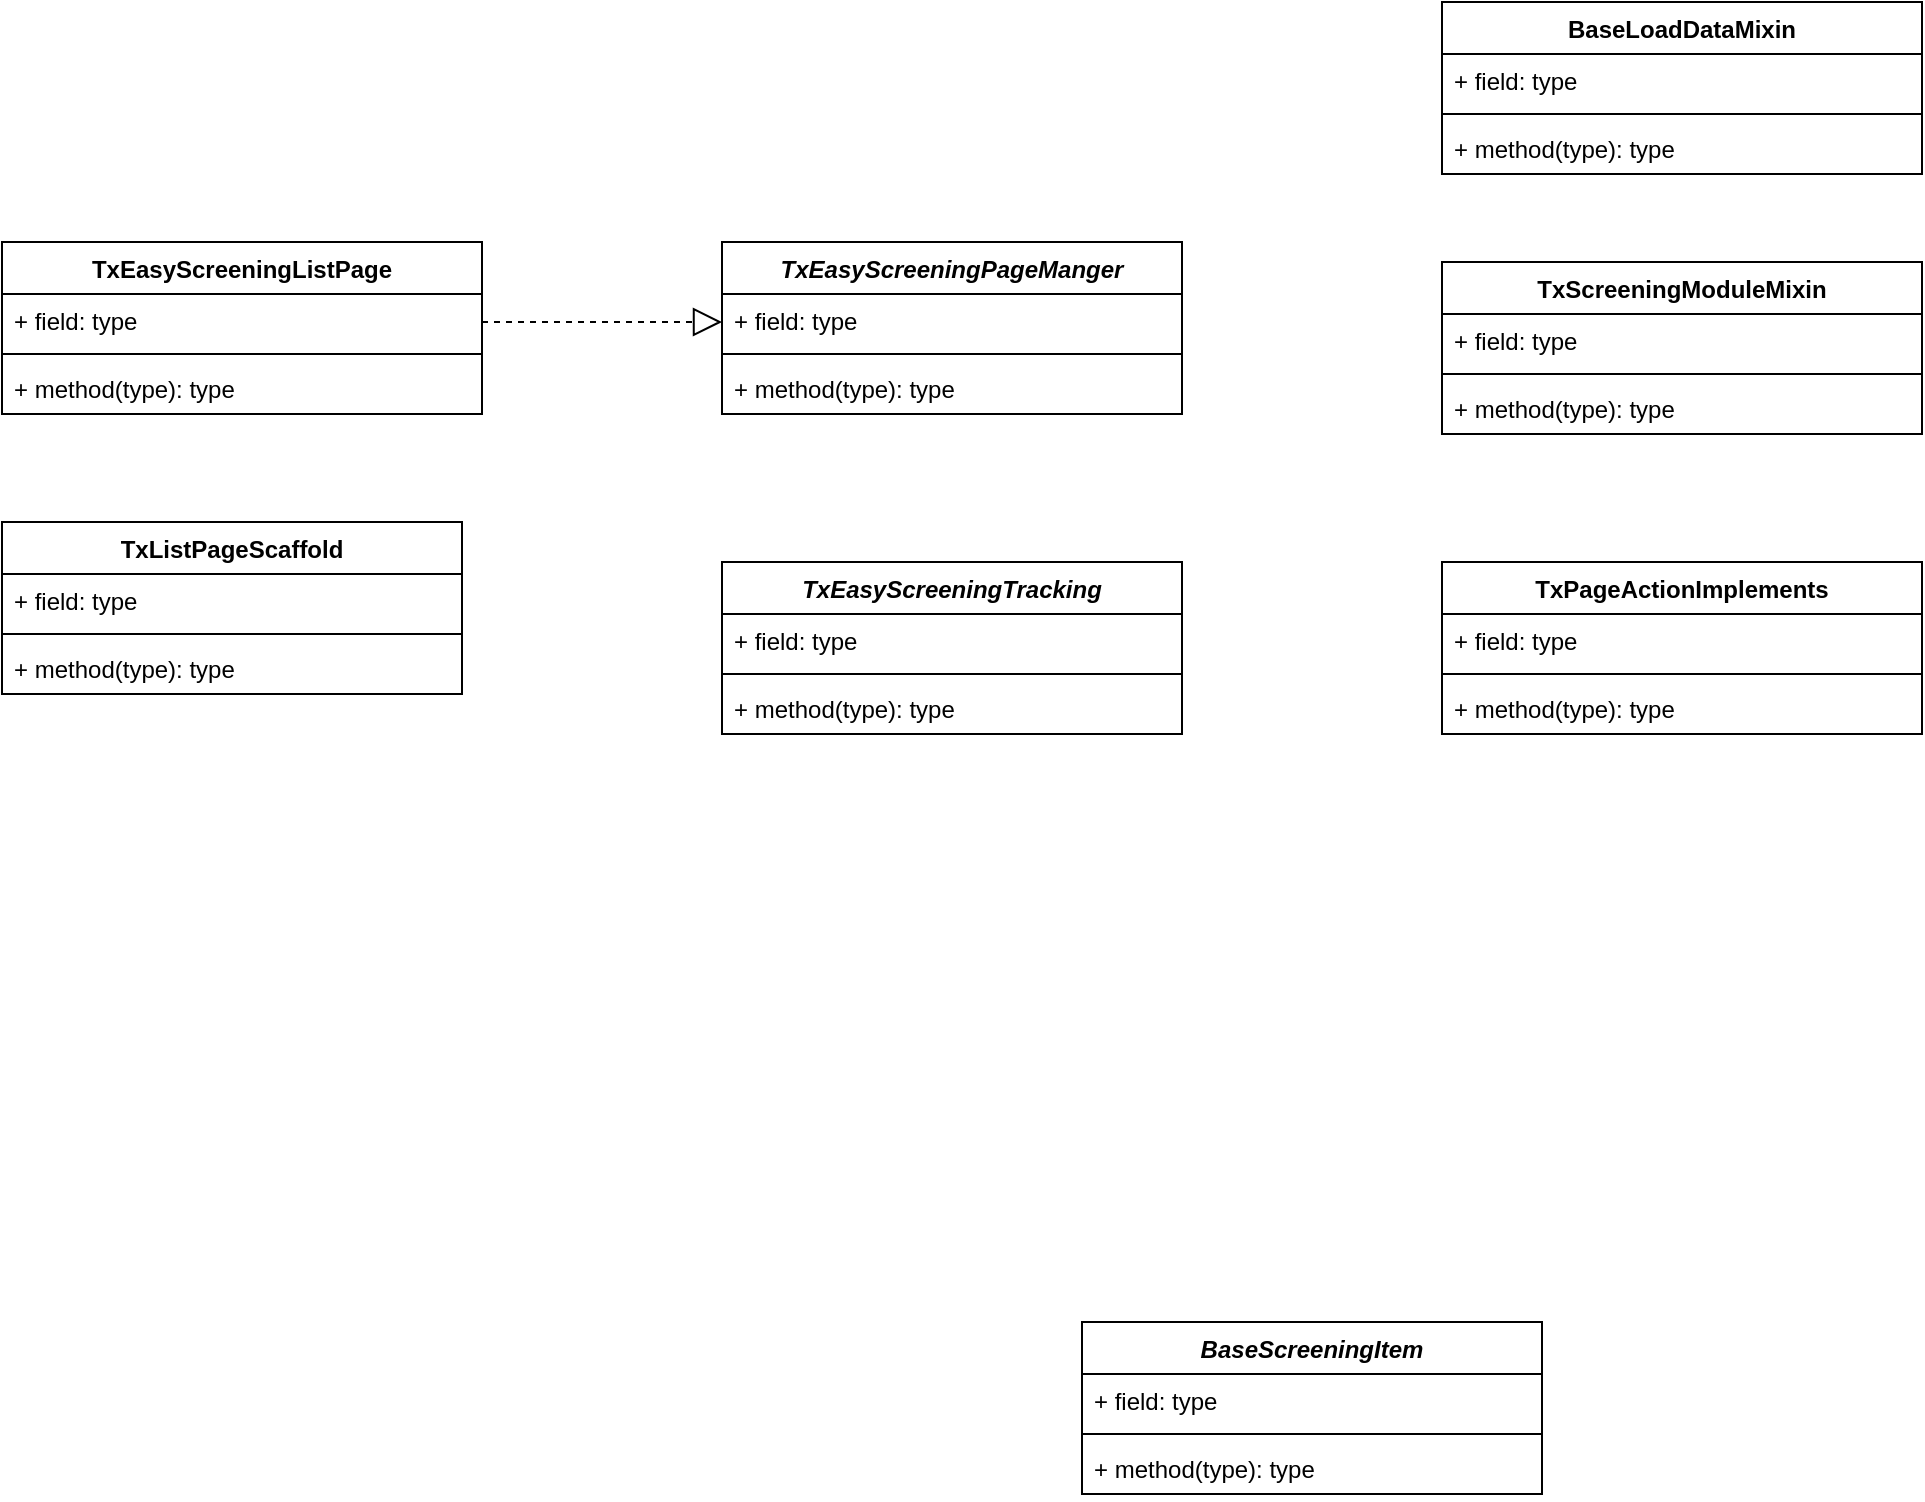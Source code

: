 <mxfile version="16.1.0" type="github">
  <diagram id="tgZUNgkG0fE2vj0XrzTg" name="第 1 页">
    <mxGraphModel dx="672" dy="792" grid="1" gridSize="10" guides="1" tooltips="1" connect="1" arrows="1" fold="1" page="1" pageScale="1" pageWidth="3300" pageHeight="4681" math="0" shadow="0">
      <root>
        <mxCell id="0" />
        <mxCell id="1" parent="0" />
        <mxCell id="r79l5NThXxZ2iHZrWcsW-2" value="BaseLoadDataMixin&#xa;" style="swimlane;fontStyle=1;align=center;verticalAlign=top;childLayout=stackLayout;horizontal=1;startSize=26;horizontalStack=0;resizeParent=1;resizeParentMax=0;resizeLast=0;collapsible=1;marginBottom=0;shadow=0;" vertex="1" parent="1">
          <mxGeometry x="730" y="70" width="240" height="86" as="geometry" />
        </mxCell>
        <mxCell id="r79l5NThXxZ2iHZrWcsW-3" value="+ field: type" style="text;strokeColor=none;fillColor=none;align=left;verticalAlign=top;spacingLeft=4;spacingRight=4;overflow=hidden;rotatable=0;points=[[0,0.5],[1,0.5]];portConstraint=eastwest;" vertex="1" parent="r79l5NThXxZ2iHZrWcsW-2">
          <mxGeometry y="26" width="240" height="26" as="geometry" />
        </mxCell>
        <mxCell id="r79l5NThXxZ2iHZrWcsW-4" value="" style="line;strokeWidth=1;fillColor=none;align=left;verticalAlign=middle;spacingTop=-1;spacingLeft=3;spacingRight=3;rotatable=0;labelPosition=right;points=[];portConstraint=eastwest;" vertex="1" parent="r79l5NThXxZ2iHZrWcsW-2">
          <mxGeometry y="52" width="240" height="8" as="geometry" />
        </mxCell>
        <mxCell id="r79l5NThXxZ2iHZrWcsW-5" value="+ method(type): type" style="text;strokeColor=none;fillColor=none;align=left;verticalAlign=top;spacingLeft=4;spacingRight=4;overflow=hidden;rotatable=0;points=[[0,0.5],[1,0.5]];portConstraint=eastwest;" vertex="1" parent="r79l5NThXxZ2iHZrWcsW-2">
          <mxGeometry y="60" width="240" height="26" as="geometry" />
        </mxCell>
        <mxCell id="r79l5NThXxZ2iHZrWcsW-6" value="BaseScreeningItem" style="swimlane;fontStyle=3;align=center;verticalAlign=top;childLayout=stackLayout;horizontal=1;startSize=26;horizontalStack=0;resizeParent=1;resizeParentMax=0;resizeLast=0;collapsible=1;marginBottom=0;shadow=0;" vertex="1" parent="1">
          <mxGeometry x="550" y="730" width="230" height="86" as="geometry" />
        </mxCell>
        <mxCell id="r79l5NThXxZ2iHZrWcsW-7" value="+ field: type" style="text;strokeColor=none;fillColor=none;align=left;verticalAlign=top;spacingLeft=4;spacingRight=4;overflow=hidden;rotatable=0;points=[[0,0.5],[1,0.5]];portConstraint=eastwest;shadow=0;" vertex="1" parent="r79l5NThXxZ2iHZrWcsW-6">
          <mxGeometry y="26" width="230" height="26" as="geometry" />
        </mxCell>
        <mxCell id="r79l5NThXxZ2iHZrWcsW-8" value="" style="line;strokeWidth=1;fillColor=none;align=left;verticalAlign=middle;spacingTop=-1;spacingLeft=3;spacingRight=3;rotatable=0;labelPosition=right;points=[];portConstraint=eastwest;shadow=0;" vertex="1" parent="r79l5NThXxZ2iHZrWcsW-6">
          <mxGeometry y="52" width="230" height="8" as="geometry" />
        </mxCell>
        <mxCell id="r79l5NThXxZ2iHZrWcsW-9" value="+ method(type): type" style="text;strokeColor=none;fillColor=none;align=left;verticalAlign=top;spacingLeft=4;spacingRight=4;overflow=hidden;rotatable=0;points=[[0,0.5],[1,0.5]];portConstraint=eastwest;shadow=0;" vertex="1" parent="r79l5NThXxZ2iHZrWcsW-6">
          <mxGeometry y="60" width="230" height="26" as="geometry" />
        </mxCell>
        <mxCell id="r79l5NThXxZ2iHZrWcsW-10" value="TxEasyScreeningListPage" style="swimlane;fontStyle=1;align=center;verticalAlign=top;childLayout=stackLayout;horizontal=1;startSize=26;horizontalStack=0;resizeParent=1;resizeParentMax=0;resizeLast=0;collapsible=1;marginBottom=0;shadow=0;" vertex="1" parent="1">
          <mxGeometry x="10" y="190" width="240" height="86" as="geometry" />
        </mxCell>
        <mxCell id="r79l5NThXxZ2iHZrWcsW-11" value="+ field: type" style="text;strokeColor=none;fillColor=none;align=left;verticalAlign=top;spacingLeft=4;spacingRight=4;overflow=hidden;rotatable=0;points=[[0,0.5],[1,0.5]];portConstraint=eastwest;shadow=0;" vertex="1" parent="r79l5NThXxZ2iHZrWcsW-10">
          <mxGeometry y="26" width="240" height="26" as="geometry" />
        </mxCell>
        <mxCell id="r79l5NThXxZ2iHZrWcsW-12" value="" style="line;strokeWidth=1;fillColor=none;align=left;verticalAlign=middle;spacingTop=-1;spacingLeft=3;spacingRight=3;rotatable=0;labelPosition=right;points=[];portConstraint=eastwest;shadow=0;" vertex="1" parent="r79l5NThXxZ2iHZrWcsW-10">
          <mxGeometry y="52" width="240" height="8" as="geometry" />
        </mxCell>
        <mxCell id="r79l5NThXxZ2iHZrWcsW-13" value="+ method(type): type" style="text;strokeColor=none;fillColor=none;align=left;verticalAlign=top;spacingLeft=4;spacingRight=4;overflow=hidden;rotatable=0;points=[[0,0.5],[1,0.5]];portConstraint=eastwest;shadow=0;" vertex="1" parent="r79l5NThXxZ2iHZrWcsW-10">
          <mxGeometry y="60" width="240" height="26" as="geometry" />
        </mxCell>
        <mxCell id="r79l5NThXxZ2iHZrWcsW-19" value="TxEasyScreeningPageManger" style="swimlane;fontStyle=3;align=center;verticalAlign=top;childLayout=stackLayout;horizontal=1;startSize=26;horizontalStack=0;resizeParent=1;resizeParentMax=0;resizeLast=0;collapsible=1;marginBottom=0;shadow=0;" vertex="1" parent="1">
          <mxGeometry x="370" y="190" width="230" height="86" as="geometry" />
        </mxCell>
        <mxCell id="r79l5NThXxZ2iHZrWcsW-20" value="+ field: type" style="text;strokeColor=none;fillColor=none;align=left;verticalAlign=top;spacingLeft=4;spacingRight=4;overflow=hidden;rotatable=0;points=[[0,0.5],[1,0.5]];portConstraint=eastwest;shadow=0;" vertex="1" parent="r79l5NThXxZ2iHZrWcsW-19">
          <mxGeometry y="26" width="230" height="26" as="geometry" />
        </mxCell>
        <mxCell id="r79l5NThXxZ2iHZrWcsW-21" value="" style="line;strokeWidth=1;fillColor=none;align=left;verticalAlign=middle;spacingTop=-1;spacingLeft=3;spacingRight=3;rotatable=0;labelPosition=right;points=[];portConstraint=eastwest;shadow=0;" vertex="1" parent="r79l5NThXxZ2iHZrWcsW-19">
          <mxGeometry y="52" width="230" height="8" as="geometry" />
        </mxCell>
        <mxCell id="r79l5NThXxZ2iHZrWcsW-22" value="+ method(type): type" style="text;strokeColor=none;fillColor=none;align=left;verticalAlign=top;spacingLeft=4;spacingRight=4;overflow=hidden;rotatable=0;points=[[0,0.5],[1,0.5]];portConstraint=eastwest;shadow=0;" vertex="1" parent="r79l5NThXxZ2iHZrWcsW-19">
          <mxGeometry y="60" width="230" height="26" as="geometry" />
        </mxCell>
        <mxCell id="r79l5NThXxZ2iHZrWcsW-23" value="TxScreeningModuleMixin&#xa;" style="swimlane;fontStyle=1;align=center;verticalAlign=top;childLayout=stackLayout;horizontal=1;startSize=26;horizontalStack=0;resizeParent=1;resizeParentMax=0;resizeLast=0;collapsible=1;marginBottom=0;shadow=0;" vertex="1" parent="1">
          <mxGeometry x="730" y="200" width="240" height="86" as="geometry" />
        </mxCell>
        <mxCell id="r79l5NThXxZ2iHZrWcsW-24" value="+ field: type" style="text;strokeColor=none;fillColor=none;align=left;verticalAlign=top;spacingLeft=4;spacingRight=4;overflow=hidden;rotatable=0;points=[[0,0.5],[1,0.5]];portConstraint=eastwest;shadow=0;" vertex="1" parent="r79l5NThXxZ2iHZrWcsW-23">
          <mxGeometry y="26" width="240" height="26" as="geometry" />
        </mxCell>
        <mxCell id="r79l5NThXxZ2iHZrWcsW-25" value="" style="line;strokeWidth=1;fillColor=none;align=left;verticalAlign=middle;spacingTop=-1;spacingLeft=3;spacingRight=3;rotatable=0;labelPosition=right;points=[];portConstraint=eastwest;shadow=0;" vertex="1" parent="r79l5NThXxZ2iHZrWcsW-23">
          <mxGeometry y="52" width="240" height="8" as="geometry" />
        </mxCell>
        <mxCell id="r79l5NThXxZ2iHZrWcsW-26" value="+ method(type): type" style="text;strokeColor=none;fillColor=none;align=left;verticalAlign=top;spacingLeft=4;spacingRight=4;overflow=hidden;rotatable=0;points=[[0,0.5],[1,0.5]];portConstraint=eastwest;shadow=0;" vertex="1" parent="r79l5NThXxZ2iHZrWcsW-23">
          <mxGeometry y="60" width="240" height="26" as="geometry" />
        </mxCell>
        <mxCell id="r79l5NThXxZ2iHZrWcsW-27" value="TxPageActionImplements" style="swimlane;fontStyle=1;align=center;verticalAlign=top;childLayout=stackLayout;horizontal=1;startSize=26;horizontalStack=0;resizeParent=1;resizeParentMax=0;resizeLast=0;collapsible=1;marginBottom=0;shadow=0;" vertex="1" parent="1">
          <mxGeometry x="730" y="350" width="240" height="86" as="geometry" />
        </mxCell>
        <mxCell id="r79l5NThXxZ2iHZrWcsW-28" value="+ field: type" style="text;strokeColor=none;fillColor=none;align=left;verticalAlign=top;spacingLeft=4;spacingRight=4;overflow=hidden;rotatable=0;points=[[0,0.5],[1,0.5]];portConstraint=eastwest;shadow=0;" vertex="1" parent="r79l5NThXxZ2iHZrWcsW-27">
          <mxGeometry y="26" width="240" height="26" as="geometry" />
        </mxCell>
        <mxCell id="r79l5NThXxZ2iHZrWcsW-29" value="" style="line;strokeWidth=1;fillColor=none;align=left;verticalAlign=middle;spacingTop=-1;spacingLeft=3;spacingRight=3;rotatable=0;labelPosition=right;points=[];portConstraint=eastwest;shadow=0;" vertex="1" parent="r79l5NThXxZ2iHZrWcsW-27">
          <mxGeometry y="52" width="240" height="8" as="geometry" />
        </mxCell>
        <mxCell id="r79l5NThXxZ2iHZrWcsW-30" value="+ method(type): type" style="text;strokeColor=none;fillColor=none;align=left;verticalAlign=top;spacingLeft=4;spacingRight=4;overflow=hidden;rotatable=0;points=[[0,0.5],[1,0.5]];portConstraint=eastwest;shadow=0;" vertex="1" parent="r79l5NThXxZ2iHZrWcsW-27">
          <mxGeometry y="60" width="240" height="26" as="geometry" />
        </mxCell>
        <mxCell id="r79l5NThXxZ2iHZrWcsW-31" value="TxEasyScreeningTracking&#xa;" style="swimlane;fontStyle=3;align=center;verticalAlign=top;childLayout=stackLayout;horizontal=1;startSize=26;horizontalStack=0;resizeParent=1;resizeParentMax=0;resizeLast=0;collapsible=1;marginBottom=0;shadow=0;" vertex="1" parent="1">
          <mxGeometry x="370" y="350" width="230" height="86" as="geometry" />
        </mxCell>
        <mxCell id="r79l5NThXxZ2iHZrWcsW-32" value="+ field: type" style="text;strokeColor=none;fillColor=none;align=left;verticalAlign=top;spacingLeft=4;spacingRight=4;overflow=hidden;rotatable=0;points=[[0,0.5],[1,0.5]];portConstraint=eastwest;shadow=0;" vertex="1" parent="r79l5NThXxZ2iHZrWcsW-31">
          <mxGeometry y="26" width="230" height="26" as="geometry" />
        </mxCell>
        <mxCell id="r79l5NThXxZ2iHZrWcsW-33" value="" style="line;strokeWidth=1;fillColor=none;align=left;verticalAlign=middle;spacingTop=-1;spacingLeft=3;spacingRight=3;rotatable=0;labelPosition=right;points=[];portConstraint=eastwest;shadow=0;" vertex="1" parent="r79l5NThXxZ2iHZrWcsW-31">
          <mxGeometry y="52" width="230" height="8" as="geometry" />
        </mxCell>
        <mxCell id="r79l5NThXxZ2iHZrWcsW-34" value="+ method(type): type" style="text;strokeColor=none;fillColor=none;align=left;verticalAlign=top;spacingLeft=4;spacingRight=4;overflow=hidden;rotatable=0;points=[[0,0.5],[1,0.5]];portConstraint=eastwest;shadow=0;" vertex="1" parent="r79l5NThXxZ2iHZrWcsW-31">
          <mxGeometry y="60" width="230" height="26" as="geometry" />
        </mxCell>
        <mxCell id="r79l5NThXxZ2iHZrWcsW-35" value="TxListPageScaffold" style="swimlane;fontStyle=1;align=center;verticalAlign=top;childLayout=stackLayout;horizontal=1;startSize=26;horizontalStack=0;resizeParent=1;resizeParentMax=0;resizeLast=0;collapsible=1;marginBottom=0;shadow=0;" vertex="1" parent="1">
          <mxGeometry x="10" y="330" width="230" height="86" as="geometry" />
        </mxCell>
        <mxCell id="r79l5NThXxZ2iHZrWcsW-36" value="+ field: type" style="text;strokeColor=none;fillColor=none;align=left;verticalAlign=top;spacingLeft=4;spacingRight=4;overflow=hidden;rotatable=0;points=[[0,0.5],[1,0.5]];portConstraint=eastwest;shadow=0;" vertex="1" parent="r79l5NThXxZ2iHZrWcsW-35">
          <mxGeometry y="26" width="230" height="26" as="geometry" />
        </mxCell>
        <mxCell id="r79l5NThXxZ2iHZrWcsW-37" value="" style="line;strokeWidth=1;fillColor=none;align=left;verticalAlign=middle;spacingTop=-1;spacingLeft=3;spacingRight=3;rotatable=0;labelPosition=right;points=[];portConstraint=eastwest;shadow=0;" vertex="1" parent="r79l5NThXxZ2iHZrWcsW-35">
          <mxGeometry y="52" width="230" height="8" as="geometry" />
        </mxCell>
        <mxCell id="r79l5NThXxZ2iHZrWcsW-38" value="+ method(type): type" style="text;strokeColor=none;fillColor=none;align=left;verticalAlign=top;spacingLeft=4;spacingRight=4;overflow=hidden;rotatable=0;points=[[0,0.5],[1,0.5]];portConstraint=eastwest;shadow=0;" vertex="1" parent="r79l5NThXxZ2iHZrWcsW-35">
          <mxGeometry y="60" width="230" height="26" as="geometry" />
        </mxCell>
        <mxCell id="r79l5NThXxZ2iHZrWcsW-42" value="" style="endArrow=block;dashed=1;endFill=0;endSize=12;html=1;rounded=0;" edge="1" parent="1">
          <mxGeometry width="160" relative="1" as="geometry">
            <mxPoint x="250" y="230" as="sourcePoint" />
            <mxPoint x="370" y="230" as="targetPoint" />
          </mxGeometry>
        </mxCell>
      </root>
    </mxGraphModel>
  </diagram>
</mxfile>
